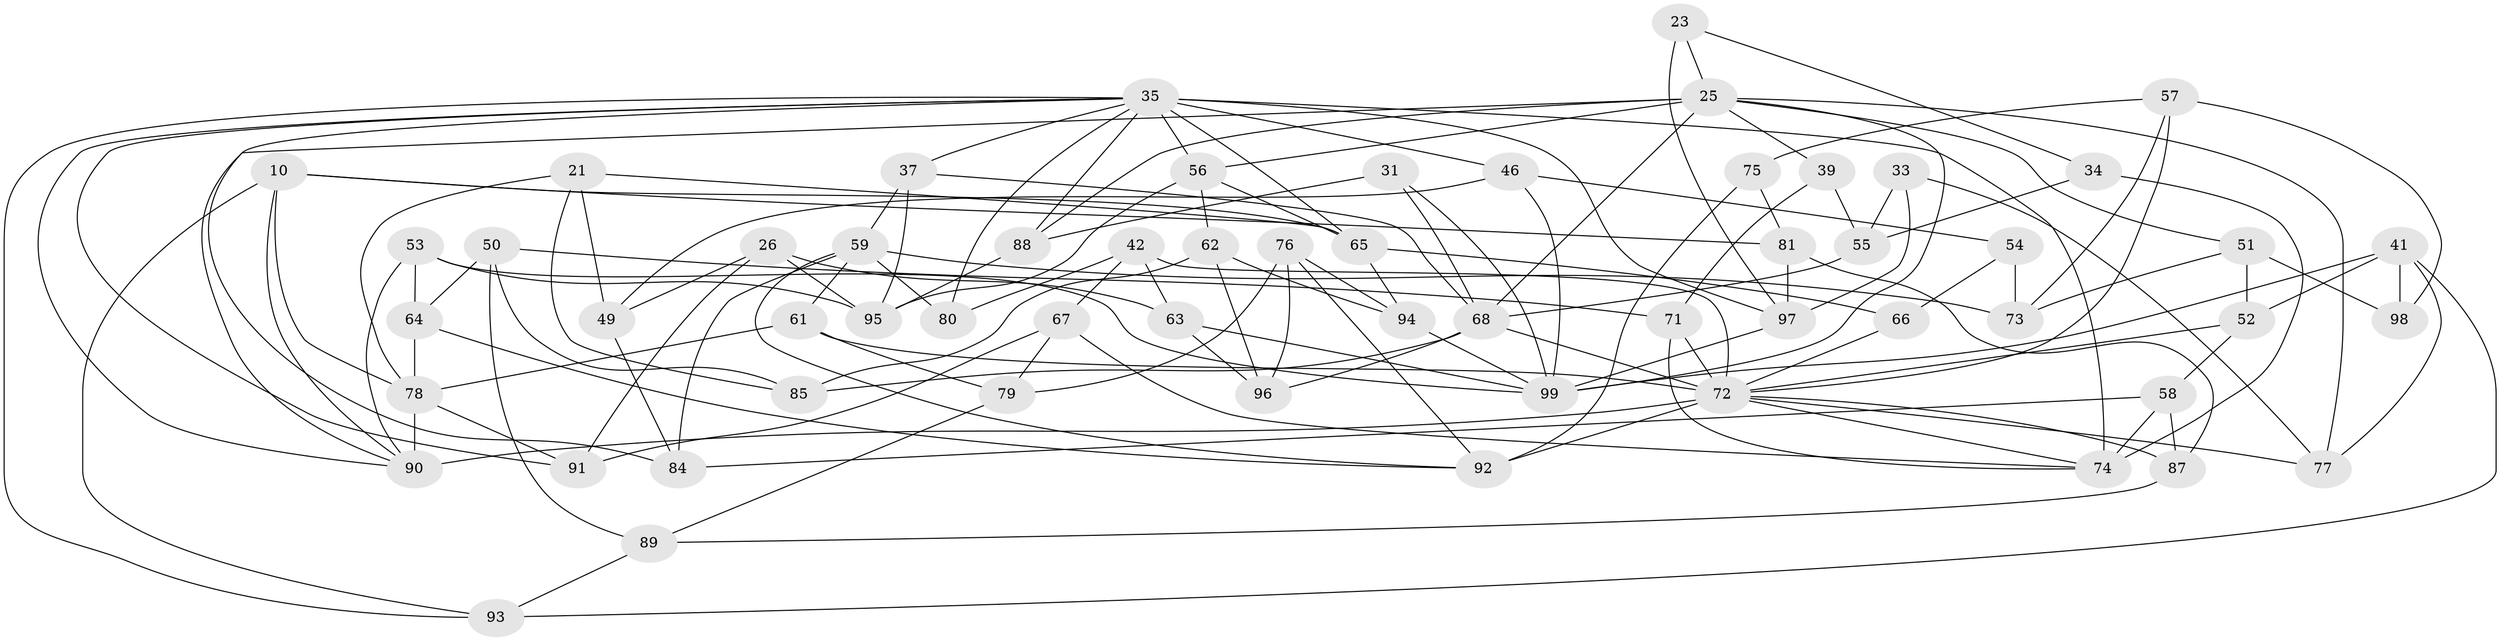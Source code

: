// original degree distribution, {4: 1.0}
// Generated by graph-tools (version 1.1) at 2025/02/03/04/25 22:02:25]
// undirected, 59 vertices, 135 edges
graph export_dot {
graph [start="1"]
  node [color=gray90,style=filled];
  10 [super="+5"];
  21;
  23;
  25 [super="+2+11+22"];
  26;
  31;
  33;
  34;
  35 [super="+32+24"];
  37;
  39;
  41 [super="+6"];
  42;
  46;
  49;
  50;
  51;
  52;
  53;
  54;
  55 [super="+43"];
  56 [super="+3"];
  57 [super="+28"];
  58;
  59 [super="+40"];
  61;
  62;
  63;
  64;
  65 [super="+44+47"];
  66;
  67;
  68 [super="+36"];
  71;
  72 [super="+12+70+48"];
  73 [super="+30"];
  74 [super="+4+69"];
  75;
  76;
  77;
  78 [super="+60"];
  79;
  80;
  81;
  84;
  85;
  87;
  88 [super="+19"];
  89;
  90 [super="+14+86"];
  91;
  92 [super="+45"];
  93;
  94;
  95 [super="+83"];
  96;
  97 [super="+7"];
  98;
  99 [super="+9+29"];
  10 -- 81;
  10 -- 93;
  10 -- 90;
  10 -- 78 [weight=2];
  10 -- 65;
  21 -- 85;
  21 -- 49;
  21 -- 78;
  21 -- 65;
  23 -- 34;
  23 -- 97 [weight=2];
  23 -- 25;
  25 -- 51;
  25 -- 88 [weight=2];
  25 -- 77;
  25 -- 56;
  25 -- 39;
  25 -- 99;
  25 -- 90;
  25 -- 68;
  26 -- 91;
  26 -- 95;
  26 -- 49;
  26 -- 63;
  31 -- 88 [weight=2];
  31 -- 99;
  31 -- 68;
  33 -- 55 [weight=2];
  33 -- 97;
  33 -- 77;
  34 -- 74 [weight=2];
  34 -- 55;
  35 -- 91;
  35 -- 56;
  35 -- 97;
  35 -- 65 [weight=2];
  35 -- 37;
  35 -- 74 [weight=2];
  35 -- 46;
  35 -- 80;
  35 -- 84;
  35 -- 88;
  35 -- 93;
  35 -- 90;
  37 -- 95;
  37 -- 59;
  37 -- 68;
  39 -- 71;
  39 -- 55 [weight=2];
  41 -- 99;
  41 -- 98 [weight=2];
  41 -- 93;
  41 -- 52;
  41 -- 77;
  42 -- 80;
  42 -- 63;
  42 -- 67;
  42 -- 72;
  46 -- 49;
  46 -- 54;
  46 -- 99;
  49 -- 84;
  50 -- 71;
  50 -- 89;
  50 -- 85;
  50 -- 64;
  51 -- 52;
  51 -- 98;
  51 -- 73;
  52 -- 58;
  52 -- 72;
  53 -- 95;
  53 -- 64;
  53 -- 99;
  53 -- 90;
  54 -- 73 [weight=2];
  54 -- 66;
  55 -- 68;
  56 -- 62;
  56 -- 65;
  56 -- 95 [weight=2];
  57 -- 75 [weight=2];
  57 -- 98;
  57 -- 73;
  57 -- 72 [weight=2];
  58 -- 87;
  58 -- 84;
  58 -- 74;
  59 -- 61;
  59 -- 73 [weight=2];
  59 -- 80 [weight=2];
  59 -- 84;
  59 -- 92;
  61 -- 79;
  61 -- 72;
  61 -- 78;
  62 -- 94;
  62 -- 96;
  62 -- 85;
  63 -- 99;
  63 -- 96;
  64 -- 78;
  64 -- 92;
  65 -- 66 [weight=2];
  65 -- 94;
  66 -- 72;
  67 -- 79;
  67 -- 91;
  67 -- 74;
  68 -- 85;
  68 -- 72 [weight=2];
  68 -- 96;
  71 -- 72;
  71 -- 74;
  72 -- 74;
  72 -- 92 [weight=2];
  72 -- 77;
  72 -- 87;
  72 -- 90 [weight=4];
  75 -- 92;
  75 -- 81;
  76 -- 79;
  76 -- 92;
  76 -- 96;
  76 -- 94;
  78 -- 90 [weight=2];
  78 -- 91;
  79 -- 89;
  81 -- 87;
  81 -- 97;
  87 -- 89;
  88 -- 95;
  89 -- 93;
  94 -- 99;
  97 -- 99;
}
